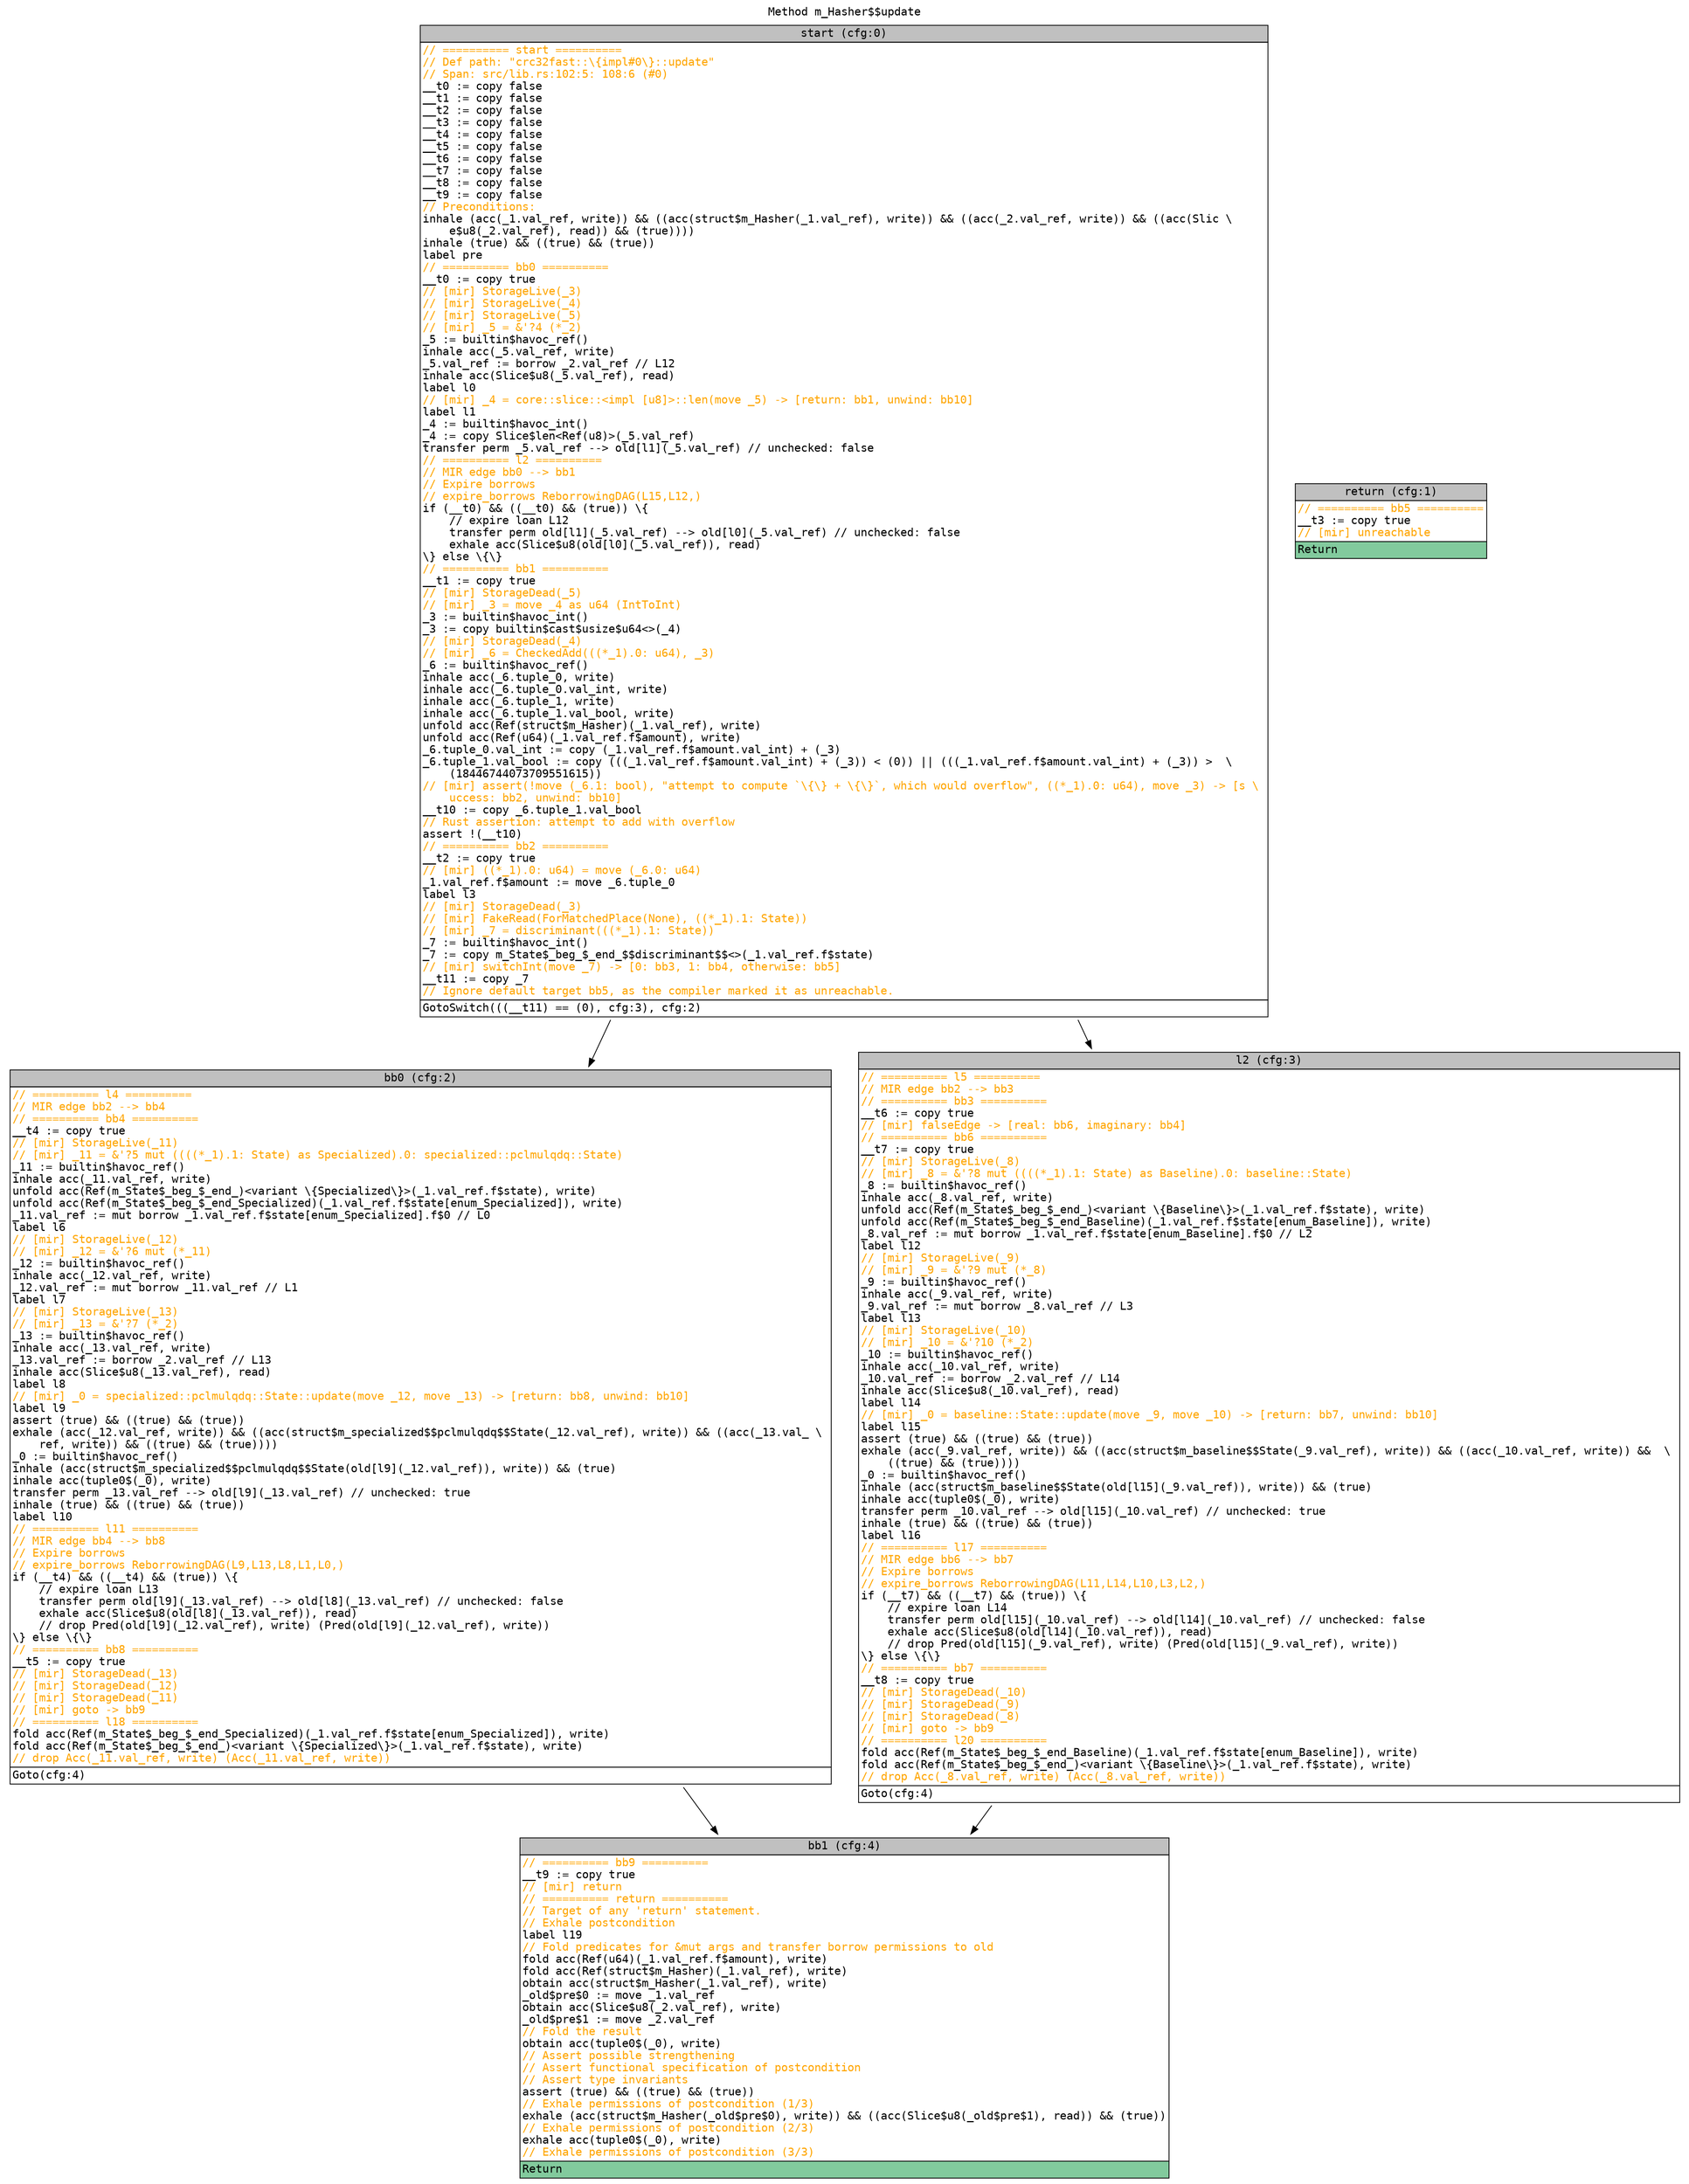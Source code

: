 digraph CFG {
graph [fontname=monospace];
node [fontname=monospace];
edge [fontname=monospace];
labelloc="t";
label="Method m_Hasher$$update";
"block_start" [shape=none,label=<<table border="0" cellborder="1" cellspacing="0"><tr><td bgcolor="gray" align="center">start (cfg:0)</td></tr><tr><td align="left" balign="left"><font color="orange">// ========== start ==========</font><br/><font color="orange">// Def path: "crc32fast::\{impl#0\}::update"</font><br/><font color="orange">// Span: src/lib.rs:102:5: 108:6 (#0)</font><br/>__t0 := copy false<br/>__t1 := copy false<br/>__t2 := copy false<br/>__t3 := copy false<br/>__t4 := copy false<br/>__t5 := copy false<br/>__t6 := copy false<br/>__t7 := copy false<br/>__t8 := copy false<br/>__t9 := copy false<br/><font color="orange">// Preconditions:</font><br/>inhale (acc(_1.val_ref, write)) &amp;&amp; ((acc(struct$m_Hasher(_1.val_ref), write)) &amp;&amp; ((acc(_2.val_ref, write)) &amp;&amp; ((acc(Slic \ <br/>    e$u8(_2.val_ref), read)) &amp;&amp; (true))))<br/>inhale (true) &amp;&amp; ((true) &amp;&amp; (true))<br/>label pre<br/><font color="orange">// ========== bb0 ==========</font><br/>__t0 := copy true<br/><font color="orange">// [mir] StorageLive(_3)</font><br/><font color="orange">// [mir] StorageLive(_4)</font><br/><font color="orange">// [mir] StorageLive(_5)</font><br/><font color="orange">// [mir] _5 = &amp;'?4 (*_2)</font><br/>_5 := builtin$havoc_ref()<br/>inhale acc(_5.val_ref, write)<br/>_5.val_ref := borrow _2.val_ref // L12<br/>inhale acc(Slice$u8(_5.val_ref), read)<br/>label l0<br/><font color="orange">// [mir] _4 = core::slice::&lt;impl [u8]&gt;::len(move _5) -&gt; [return: bb1, unwind: bb10]</font><br/>label l1<br/>_4 := builtin$havoc_int()<br/>_4 := copy Slice$len&lt;Ref(u8)&gt;(_5.val_ref)<br/>transfer perm _5.val_ref --&gt; old[l1](_5.val_ref) // unchecked: false<br/><font color="orange">// ========== l2 ==========</font><br/><font color="orange">// MIR edge bb0 --&gt; bb1</font><br/><font color="orange">// Expire borrows</font><br/><font color="orange">// expire_borrows ReborrowingDAG(L15,L12,)</font><br/>if (__t0) &amp;&amp; ((__t0) &amp;&amp; (true)) \{<br/>    // expire loan L12<br/>    transfer perm old[l1](_5.val_ref) --&gt; old[l0](_5.val_ref) // unchecked: false<br/>    exhale acc(Slice$u8(old[l0](_5.val_ref)), read)<br/>\} else \{\}<br/><font color="orange">// ========== bb1 ==========</font><br/>__t1 := copy true<br/><font color="orange">// [mir] StorageDead(_5)</font><br/><font color="orange">// [mir] _3 = move _4 as u64 (IntToInt)</font><br/>_3 := builtin$havoc_int()<br/>_3 := copy builtin$cast$usize$u64&lt;&gt;(_4)<br/><font color="orange">// [mir] StorageDead(_4)</font><br/><font color="orange">// [mir] _6 = CheckedAdd(((*_1).0: u64), _3)</font><br/>_6 := builtin$havoc_ref()<br/>inhale acc(_6.tuple_0, write)<br/>inhale acc(_6.tuple_0.val_int, write)<br/>inhale acc(_6.tuple_1, write)<br/>inhale acc(_6.tuple_1.val_bool, write)<br/>unfold acc(Ref(struct$m_Hasher)(_1.val_ref), write)<br/>unfold acc(Ref(u64)(_1.val_ref.f$amount), write)<br/>_6.tuple_0.val_int := copy (_1.val_ref.f$amount.val_int) + (_3)<br/>_6.tuple_1.val_bool := copy (((_1.val_ref.f$amount.val_int) + (_3)) &lt; (0)) &#124;&#124; (((_1.val_ref.f$amount.val_int) + (_3)) &gt;  \ <br/>    (18446744073709551615))<br/><font color="orange">// [mir] assert(!move (_6.1: bool), "attempt to compute `\{\} + \{\}`, which would overflow", ((*_1).0: u64), move _3) -&gt; [s \ <br/>    uccess: bb2, unwind: bb10]</font><br/>__t10 := copy _6.tuple_1.val_bool<br/><font color="orange">// Rust assertion: attempt to add with overflow</font><br/>assert !(__t10)<br/><font color="orange">// ========== bb2 ==========</font><br/>__t2 := copy true<br/><font color="orange">// [mir] ((*_1).0: u64) = move (_6.0: u64)</font><br/>_1.val_ref.f$amount := move _6.tuple_0<br/>label l3<br/><font color="orange">// [mir] StorageDead(_3)</font><br/><font color="orange">// [mir] FakeRead(ForMatchedPlace(None), ((*_1).1: State))</font><br/><font color="orange">// [mir] _7 = discriminant(((*_1).1: State))</font><br/>_7 := builtin$havoc_int()<br/>_7 := copy m_State$_beg_$_end_$$discriminant$$&lt;&gt;(_1.val_ref.f$state)<br/><font color="orange">// [mir] switchInt(move _7) -&gt; [0: bb3, 1: bb4, otherwise: bb5]</font><br/>__t11 := copy _7<br/><font color="orange">// Ignore default target bb5, as the compiler marked it as unreachable.</font></td></tr><tr><td align="left">GotoSwitch(((__t11) == (0), cfg:3), cfg:2)<br/></td></tr></table>>];
"block_return" [shape=none,label=<<table border="0" cellborder="1" cellspacing="0"><tr><td bgcolor="gray" align="center">return (cfg:1)</td></tr><tr><td align="left" balign="left"><font color="orange">// ========== bb5 ==========</font><br/>__t3 := copy true<br/><font color="orange">// [mir] unreachable</font></td></tr><tr><td align="left" bgcolor="#82CA9D">Return<br/></td></tr></table>>];
"block_bb0" [shape=none,label=<<table border="0" cellborder="1" cellspacing="0"><tr><td bgcolor="gray" align="center">bb0 (cfg:2)</td></tr><tr><td align="left" balign="left"><font color="orange">// ========== l4 ==========</font><br/><font color="orange">// MIR edge bb2 --&gt; bb4</font><br/><font color="orange">// ========== bb4 ==========</font><br/>__t4 := copy true<br/><font color="orange">// [mir] StorageLive(_11)</font><br/><font color="orange">// [mir] _11 = &amp;'?5 mut ((((*_1).1: State) as Specialized).0: specialized::pclmulqdq::State)</font><br/>_11 := builtin$havoc_ref()<br/>inhale acc(_11.val_ref, write)<br/>unfold acc(Ref(m_State$_beg_$_end_)&lt;variant \{Specialized\}&gt;(_1.val_ref.f$state), write)<br/>unfold acc(Ref(m_State$_beg_$_end_Specialized)(_1.val_ref.f$state[enum_Specialized]), write)<br/>_11.val_ref := mut borrow _1.val_ref.f$state[enum_Specialized].f$0 // L0<br/>label l6<br/><font color="orange">// [mir] StorageLive(_12)</font><br/><font color="orange">// [mir] _12 = &amp;'?6 mut (*_11)</font><br/>_12 := builtin$havoc_ref()<br/>inhale acc(_12.val_ref, write)<br/>_12.val_ref := mut borrow _11.val_ref // L1<br/>label l7<br/><font color="orange">// [mir] StorageLive(_13)</font><br/><font color="orange">// [mir] _13 = &amp;'?7 (*_2)</font><br/>_13 := builtin$havoc_ref()<br/>inhale acc(_13.val_ref, write)<br/>_13.val_ref := borrow _2.val_ref // L13<br/>inhale acc(Slice$u8(_13.val_ref), read)<br/>label l8<br/><font color="orange">// [mir] _0 = specialized::pclmulqdq::State::update(move _12, move _13) -&gt; [return: bb8, unwind: bb10]</font><br/>label l9<br/>assert (true) &amp;&amp; ((true) &amp;&amp; (true))<br/>exhale (acc(_12.val_ref, write)) &amp;&amp; ((acc(struct$m_specialized$$pclmulqdq$$State(_12.val_ref), write)) &amp;&amp; ((acc(_13.val_ \ <br/>    ref, write)) &amp;&amp; ((true) &amp;&amp; (true))))<br/>_0 := builtin$havoc_ref()<br/>inhale (acc(struct$m_specialized$$pclmulqdq$$State(old[l9](_12.val_ref)), write)) &amp;&amp; (true)<br/>inhale acc(tuple0$(_0), write)<br/>transfer perm _13.val_ref --&gt; old[l9](_13.val_ref) // unchecked: true<br/>inhale (true) &amp;&amp; ((true) &amp;&amp; (true))<br/>label l10<br/><font color="orange">// ========== l11 ==========</font><br/><font color="orange">// MIR edge bb4 --&gt; bb8</font><br/><font color="orange">// Expire borrows</font><br/><font color="orange">// expire_borrows ReborrowingDAG(L9,L13,L8,L1,L0,)</font><br/>if (__t4) &amp;&amp; ((__t4) &amp;&amp; (true)) \{<br/>    // expire loan L13<br/>    transfer perm old[l9](_13.val_ref) --&gt; old[l8](_13.val_ref) // unchecked: false<br/>    exhale acc(Slice$u8(old[l8](_13.val_ref)), read)<br/>    // drop Pred(old[l9](_12.val_ref), write) (Pred(old[l9](_12.val_ref), write))<br/>\} else \{\}<br/><font color="orange">// ========== bb8 ==========</font><br/>__t5 := copy true<br/><font color="orange">// [mir] StorageDead(_13)</font><br/><font color="orange">// [mir] StorageDead(_12)</font><br/><font color="orange">// [mir] StorageDead(_11)</font><br/><font color="orange">// [mir] goto -&gt; bb9</font><br/><font color="orange">// ========== l18 ==========</font><br/>fold acc(Ref(m_State$_beg_$_end_Specialized)(_1.val_ref.f$state[enum_Specialized]), write)<br/>fold acc(Ref(m_State$_beg_$_end_)&lt;variant \{Specialized\}&gt;(_1.val_ref.f$state), write)<br/><font color="orange">// drop Acc(_11.val_ref, write) (Acc(_11.val_ref, write))</font></td></tr><tr><td align="left">Goto(cfg:4)<br/></td></tr></table>>];
"block_l2" [shape=none,label=<<table border="0" cellborder="1" cellspacing="0"><tr><td bgcolor="gray" align="center">l2 (cfg:3)</td></tr><tr><td align="left" balign="left"><font color="orange">// ========== l5 ==========</font><br/><font color="orange">// MIR edge bb2 --&gt; bb3</font><br/><font color="orange">// ========== bb3 ==========</font><br/>__t6 := copy true<br/><font color="orange">// [mir] falseEdge -&gt; [real: bb6, imaginary: bb4]</font><br/><font color="orange">// ========== bb6 ==========</font><br/>__t7 := copy true<br/><font color="orange">// [mir] StorageLive(_8)</font><br/><font color="orange">// [mir] _8 = &amp;'?8 mut ((((*_1).1: State) as Baseline).0: baseline::State)</font><br/>_8 := builtin$havoc_ref()<br/>inhale acc(_8.val_ref, write)<br/>unfold acc(Ref(m_State$_beg_$_end_)&lt;variant \{Baseline\}&gt;(_1.val_ref.f$state), write)<br/>unfold acc(Ref(m_State$_beg_$_end_Baseline)(_1.val_ref.f$state[enum_Baseline]), write)<br/>_8.val_ref := mut borrow _1.val_ref.f$state[enum_Baseline].f$0 // L2<br/>label l12<br/><font color="orange">// [mir] StorageLive(_9)</font><br/><font color="orange">// [mir] _9 = &amp;'?9 mut (*_8)</font><br/>_9 := builtin$havoc_ref()<br/>inhale acc(_9.val_ref, write)<br/>_9.val_ref := mut borrow _8.val_ref // L3<br/>label l13<br/><font color="orange">// [mir] StorageLive(_10)</font><br/><font color="orange">// [mir] _10 = &amp;'?10 (*_2)</font><br/>_10 := builtin$havoc_ref()<br/>inhale acc(_10.val_ref, write)<br/>_10.val_ref := borrow _2.val_ref // L14<br/>inhale acc(Slice$u8(_10.val_ref), read)<br/>label l14<br/><font color="orange">// [mir] _0 = baseline::State::update(move _9, move _10) -&gt; [return: bb7, unwind: bb10]</font><br/>label l15<br/>assert (true) &amp;&amp; ((true) &amp;&amp; (true))<br/>exhale (acc(_9.val_ref, write)) &amp;&amp; ((acc(struct$m_baseline$$State(_9.val_ref), write)) &amp;&amp; ((acc(_10.val_ref, write)) &amp;&amp;  \ <br/>    ((true) &amp;&amp; (true))))<br/>_0 := builtin$havoc_ref()<br/>inhale (acc(struct$m_baseline$$State(old[l15](_9.val_ref)), write)) &amp;&amp; (true)<br/>inhale acc(tuple0$(_0), write)<br/>transfer perm _10.val_ref --&gt; old[l15](_10.val_ref) // unchecked: true<br/>inhale (true) &amp;&amp; ((true) &amp;&amp; (true))<br/>label l16<br/><font color="orange">// ========== l17 ==========</font><br/><font color="orange">// MIR edge bb6 --&gt; bb7</font><br/><font color="orange">// Expire borrows</font><br/><font color="orange">// expire_borrows ReborrowingDAG(L11,L14,L10,L3,L2,)</font><br/>if (__t7) &amp;&amp; ((__t7) &amp;&amp; (true)) \{<br/>    // expire loan L14<br/>    transfer perm old[l15](_10.val_ref) --&gt; old[l14](_10.val_ref) // unchecked: false<br/>    exhale acc(Slice$u8(old[l14](_10.val_ref)), read)<br/>    // drop Pred(old[l15](_9.val_ref), write) (Pred(old[l15](_9.val_ref), write))<br/>\} else \{\}<br/><font color="orange">// ========== bb7 ==========</font><br/>__t8 := copy true<br/><font color="orange">// [mir] StorageDead(_10)</font><br/><font color="orange">// [mir] StorageDead(_9)</font><br/><font color="orange">// [mir] StorageDead(_8)</font><br/><font color="orange">// [mir] goto -&gt; bb9</font><br/><font color="orange">// ========== l20 ==========</font><br/>fold acc(Ref(m_State$_beg_$_end_Baseline)(_1.val_ref.f$state[enum_Baseline]), write)<br/>fold acc(Ref(m_State$_beg_$_end_)&lt;variant \{Baseline\}&gt;(_1.val_ref.f$state), write)<br/><font color="orange">// drop Acc(_8.val_ref, write) (Acc(_8.val_ref, write))</font></td></tr><tr><td align="left">Goto(cfg:4)<br/></td></tr></table>>];
"block_bb1" [shape=none,label=<<table border="0" cellborder="1" cellspacing="0"><tr><td bgcolor="gray" align="center">bb1 (cfg:4)</td></tr><tr><td align="left" balign="left"><font color="orange">// ========== bb9 ==========</font><br/>__t9 := copy true<br/><font color="orange">// [mir] return</font><br/><font color="orange">// ========== return ==========</font><br/><font color="orange">// Target of any 'return' statement.</font><br/><font color="orange">// Exhale postcondition</font><br/>label l19<br/><font color="orange">// Fold predicates for &amp;mut args and transfer borrow permissions to old</font><br/>fold acc(Ref(u64)(_1.val_ref.f$amount), write)<br/>fold acc(Ref(struct$m_Hasher)(_1.val_ref), write)<br/>obtain acc(struct$m_Hasher(_1.val_ref), write)<br/>_old$pre$0 := move _1.val_ref<br/>obtain acc(Slice$u8(_2.val_ref), write)<br/>_old$pre$1 := move _2.val_ref<br/><font color="orange">// Fold the result</font><br/>obtain acc(tuple0$(_0), write)<br/><font color="orange">// Assert possible strengthening</font><br/><font color="orange">// Assert functional specification of postcondition</font><br/><font color="orange">// Assert type invariants</font><br/>assert (true) &amp;&amp; ((true) &amp;&amp; (true))<br/><font color="orange">// Exhale permissions of postcondition (1/3)</font><br/>exhale (acc(struct$m_Hasher(_old$pre$0), write)) &amp;&amp; ((acc(Slice$u8(_old$pre$1), read)) &amp;&amp; (true))<br/><font color="orange">// Exhale permissions of postcondition (2/3)</font><br/>exhale acc(tuple0$(_0), write)<br/><font color="orange">// Exhale permissions of postcondition (3/3)</font></td></tr><tr><td align="left" bgcolor="#82CA9D">Return<br/></td></tr></table>>];
"block_start" -> "block_l2";
"block_start" -> "block_bb0";
"block_bb0" -> "block_bb1";
"block_l2" -> "block_bb1";
}

